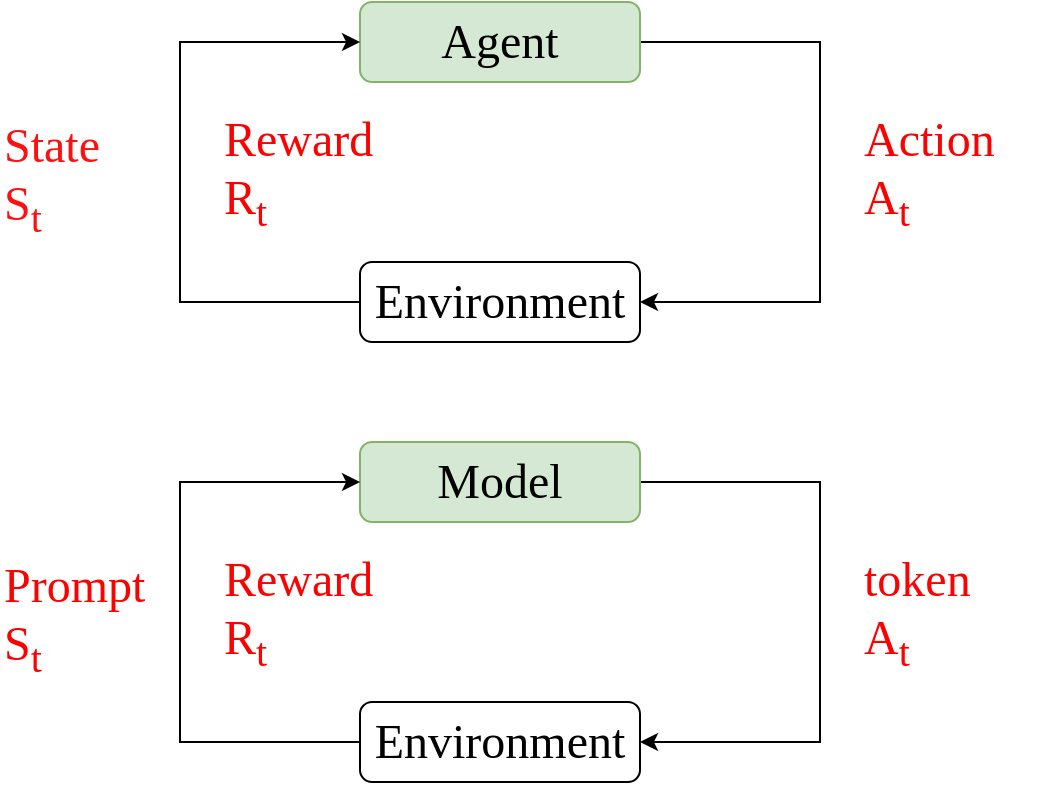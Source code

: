 <mxfile version="26.1.1">
  <diagram name="第 1 页" id="-rUXXW9XF5djDwQ3XCN8">
    <mxGraphModel dx="946" dy="567" grid="1" gridSize="10" guides="1" tooltips="1" connect="1" arrows="1" fold="1" page="1" pageScale="1" pageWidth="470" pageHeight="615" math="0" shadow="0">
      <root>
        <mxCell id="0" />
        <mxCell id="1" parent="0" />
        <mxCell id="0-E5PwIrOtXZtg4aEPQQ-5" style="edgeStyle=orthogonalEdgeStyle;rounded=0;orthogonalLoop=1;jettySize=auto;html=1;exitX=1;exitY=0.5;exitDx=0;exitDy=0;entryX=1;entryY=0.5;entryDx=0;entryDy=0;" edge="1" parent="1" source="0-E5PwIrOtXZtg4aEPQQ-1" target="0-E5PwIrOtXZtg4aEPQQ-2">
          <mxGeometry relative="1" as="geometry">
            <Array as="points">
              <mxPoint x="630" y="100" />
              <mxPoint x="630" y="230" />
            </Array>
          </mxGeometry>
        </mxCell>
        <mxCell id="0-E5PwIrOtXZtg4aEPQQ-1" value="&lt;font style=&quot;font-size: 24px;&quot; face=&quot;Times New Roman&quot;&gt;Agent&lt;/font&gt;" style="rounded=1;whiteSpace=wrap;html=1;fillColor=#d5e8d4;strokeColor=#82b366;" vertex="1" parent="1">
          <mxGeometry x="400" y="80" width="140" height="40" as="geometry" />
        </mxCell>
        <mxCell id="0-E5PwIrOtXZtg4aEPQQ-4" style="edgeStyle=orthogonalEdgeStyle;rounded=0;orthogonalLoop=1;jettySize=auto;html=1;exitX=0;exitY=0.5;exitDx=0;exitDy=0;entryX=0;entryY=0.5;entryDx=0;entryDy=0;" edge="1" parent="1" source="0-E5PwIrOtXZtg4aEPQQ-2" target="0-E5PwIrOtXZtg4aEPQQ-1">
          <mxGeometry relative="1" as="geometry">
            <Array as="points">
              <mxPoint x="310" y="230" />
              <mxPoint x="310" y="100" />
            </Array>
          </mxGeometry>
        </mxCell>
        <mxCell id="0-E5PwIrOtXZtg4aEPQQ-2" value="&lt;font style=&quot;font-size: 24px;&quot; face=&quot;Times New Roman&quot;&gt;Environment&lt;/font&gt;" style="rounded=1;whiteSpace=wrap;html=1;" vertex="1" parent="1">
          <mxGeometry x="400" y="210" width="140" height="40" as="geometry" />
        </mxCell>
        <mxCell id="0-E5PwIrOtXZtg4aEPQQ-7" value="&lt;font style=&quot;font-size: 24px;&quot; face=&quot;Times New Roman&quot;&gt;Action&lt;/font&gt;&lt;div&gt;&lt;font style=&quot;font-size: 24px;&quot; face=&quot;Times New Roman&quot;&gt;A&lt;sub&gt;t&lt;/sub&gt;&lt;/font&gt;&lt;/div&gt;" style="text;html=1;align=left;verticalAlign=middle;whiteSpace=wrap;rounded=0;fontColor=light-dark(#ff0000, #ededed);" vertex="1" parent="1">
          <mxGeometry x="650" y="120" width="90" height="90" as="geometry" />
        </mxCell>
        <mxCell id="0-E5PwIrOtXZtg4aEPQQ-9" value="&lt;font style=&quot;font-size: 24px;&quot; face=&quot;Times New Roman&quot;&gt;Reward&lt;/font&gt;&lt;div&gt;&lt;font style=&quot;font-size: 24px;&quot; face=&quot;Times New Roman&quot;&gt;R&lt;sub&gt;t&lt;/sub&gt;&lt;/font&gt;&lt;/div&gt;" style="text;html=1;align=left;verticalAlign=middle;whiteSpace=wrap;rounded=0;fontColor=light-dark(#ff0000, #ededed);" vertex="1" parent="1">
          <mxGeometry x="330" y="122.5" width="90" height="85" as="geometry" />
        </mxCell>
        <mxCell id="0-E5PwIrOtXZtg4aEPQQ-10" value="&lt;font face=&quot;Times New Roman&quot;&gt;&lt;span style=&quot;font-size: 24px;&quot;&gt;State&lt;/span&gt;&lt;/font&gt;&lt;div&gt;&lt;font face=&quot;Times New Roman&quot;&gt;&lt;span style=&quot;font-size: 24px;&quot;&gt;S&lt;sub&gt;t&lt;/sub&gt;&lt;/span&gt;&lt;/font&gt;&lt;/div&gt;" style="text;html=1;align=left;verticalAlign=middle;whiteSpace=wrap;rounded=0;fontColor=#FF1010;" vertex="1" parent="1">
          <mxGeometry x="220" y="122.5" width="90" height="90" as="geometry" />
        </mxCell>
        <mxCell id="0-E5PwIrOtXZtg4aEPQQ-11" style="edgeStyle=orthogonalEdgeStyle;rounded=0;orthogonalLoop=1;jettySize=auto;html=1;exitX=1;exitY=0.5;exitDx=0;exitDy=0;entryX=1;entryY=0.5;entryDx=0;entryDy=0;" edge="1" parent="1" source="0-E5PwIrOtXZtg4aEPQQ-12" target="0-E5PwIrOtXZtg4aEPQQ-14">
          <mxGeometry relative="1" as="geometry">
            <Array as="points">
              <mxPoint x="630" y="320" />
              <mxPoint x="630" y="450" />
            </Array>
          </mxGeometry>
        </mxCell>
        <mxCell id="0-E5PwIrOtXZtg4aEPQQ-12" value="&lt;font style=&quot;font-size: 24px;&quot; face=&quot;Times New Roman&quot;&gt;Model&lt;/font&gt;" style="rounded=1;whiteSpace=wrap;html=1;fillColor=#d5e8d4;strokeColor=#82b366;" vertex="1" parent="1">
          <mxGeometry x="400" y="300" width="140" height="40" as="geometry" />
        </mxCell>
        <mxCell id="0-E5PwIrOtXZtg4aEPQQ-13" style="edgeStyle=orthogonalEdgeStyle;rounded=0;orthogonalLoop=1;jettySize=auto;html=1;exitX=0;exitY=0.5;exitDx=0;exitDy=0;entryX=0;entryY=0.5;entryDx=0;entryDy=0;" edge="1" parent="1" source="0-E5PwIrOtXZtg4aEPQQ-14" target="0-E5PwIrOtXZtg4aEPQQ-12">
          <mxGeometry relative="1" as="geometry">
            <Array as="points">
              <mxPoint x="310" y="450" />
              <mxPoint x="310" y="320" />
            </Array>
          </mxGeometry>
        </mxCell>
        <mxCell id="0-E5PwIrOtXZtg4aEPQQ-14" value="&lt;font style=&quot;font-size: 24px;&quot; face=&quot;Times New Roman&quot;&gt;Environment&lt;/font&gt;" style="rounded=1;whiteSpace=wrap;html=1;" vertex="1" parent="1">
          <mxGeometry x="400" y="430" width="140" height="40" as="geometry" />
        </mxCell>
        <mxCell id="0-E5PwIrOtXZtg4aEPQQ-15" value="&lt;font face=&quot;Times New Roman&quot; style=&quot;font-size: 24px; color: light-dark(rgb(255, 0, 0), rgb(237, 237, 237));&quot;&gt;token&lt;/font&gt;&lt;div&gt;&lt;font face=&quot;Times New Roman&quot; style=&quot;font-size: 24px; color: light-dark(rgb(255, 0, 0), rgb(237, 237, 237));&quot;&gt;A&lt;sub&gt;t&lt;/sub&gt;&lt;/font&gt;&lt;/div&gt;" style="text;html=1;align=left;verticalAlign=middle;whiteSpace=wrap;rounded=0;" vertex="1" parent="1">
          <mxGeometry x="650" y="340" width="90" height="90" as="geometry" />
        </mxCell>
        <mxCell id="0-E5PwIrOtXZtg4aEPQQ-16" value="&lt;font style=&quot;font-size: 24px;&quot; face=&quot;Times New Roman&quot;&gt;Reward&lt;/font&gt;&lt;div&gt;&lt;font style=&quot;font-size: 24px;&quot; face=&quot;Times New Roman&quot;&gt;R&lt;sub&gt;t&lt;/sub&gt;&lt;/font&gt;&lt;/div&gt;" style="text;html=1;align=left;verticalAlign=middle;whiteSpace=wrap;rounded=0;fontColor=light-dark(#ff0000, #ededed);" vertex="1" parent="1">
          <mxGeometry x="330" y="342.5" width="90" height="85" as="geometry" />
        </mxCell>
        <mxCell id="0-E5PwIrOtXZtg4aEPQQ-17" value="&lt;font face=&quot;Times New Roman&quot;&gt;&lt;span style=&quot;font-size: 24px;&quot;&gt;Prompt&lt;/span&gt;&lt;/font&gt;&lt;div&gt;&lt;font face=&quot;Times New Roman&quot;&gt;&lt;span style=&quot;font-size: 24px;&quot;&gt;S&lt;sub&gt;t&lt;/sub&gt;&lt;/span&gt;&lt;/font&gt;&lt;/div&gt;" style="text;html=1;align=left;verticalAlign=middle;whiteSpace=wrap;rounded=0;fontColor=light-dark(#ff0000, #ededed);" vertex="1" parent="1">
          <mxGeometry x="220" y="342.5" width="90" height="90" as="geometry" />
        </mxCell>
      </root>
    </mxGraphModel>
  </diagram>
</mxfile>
